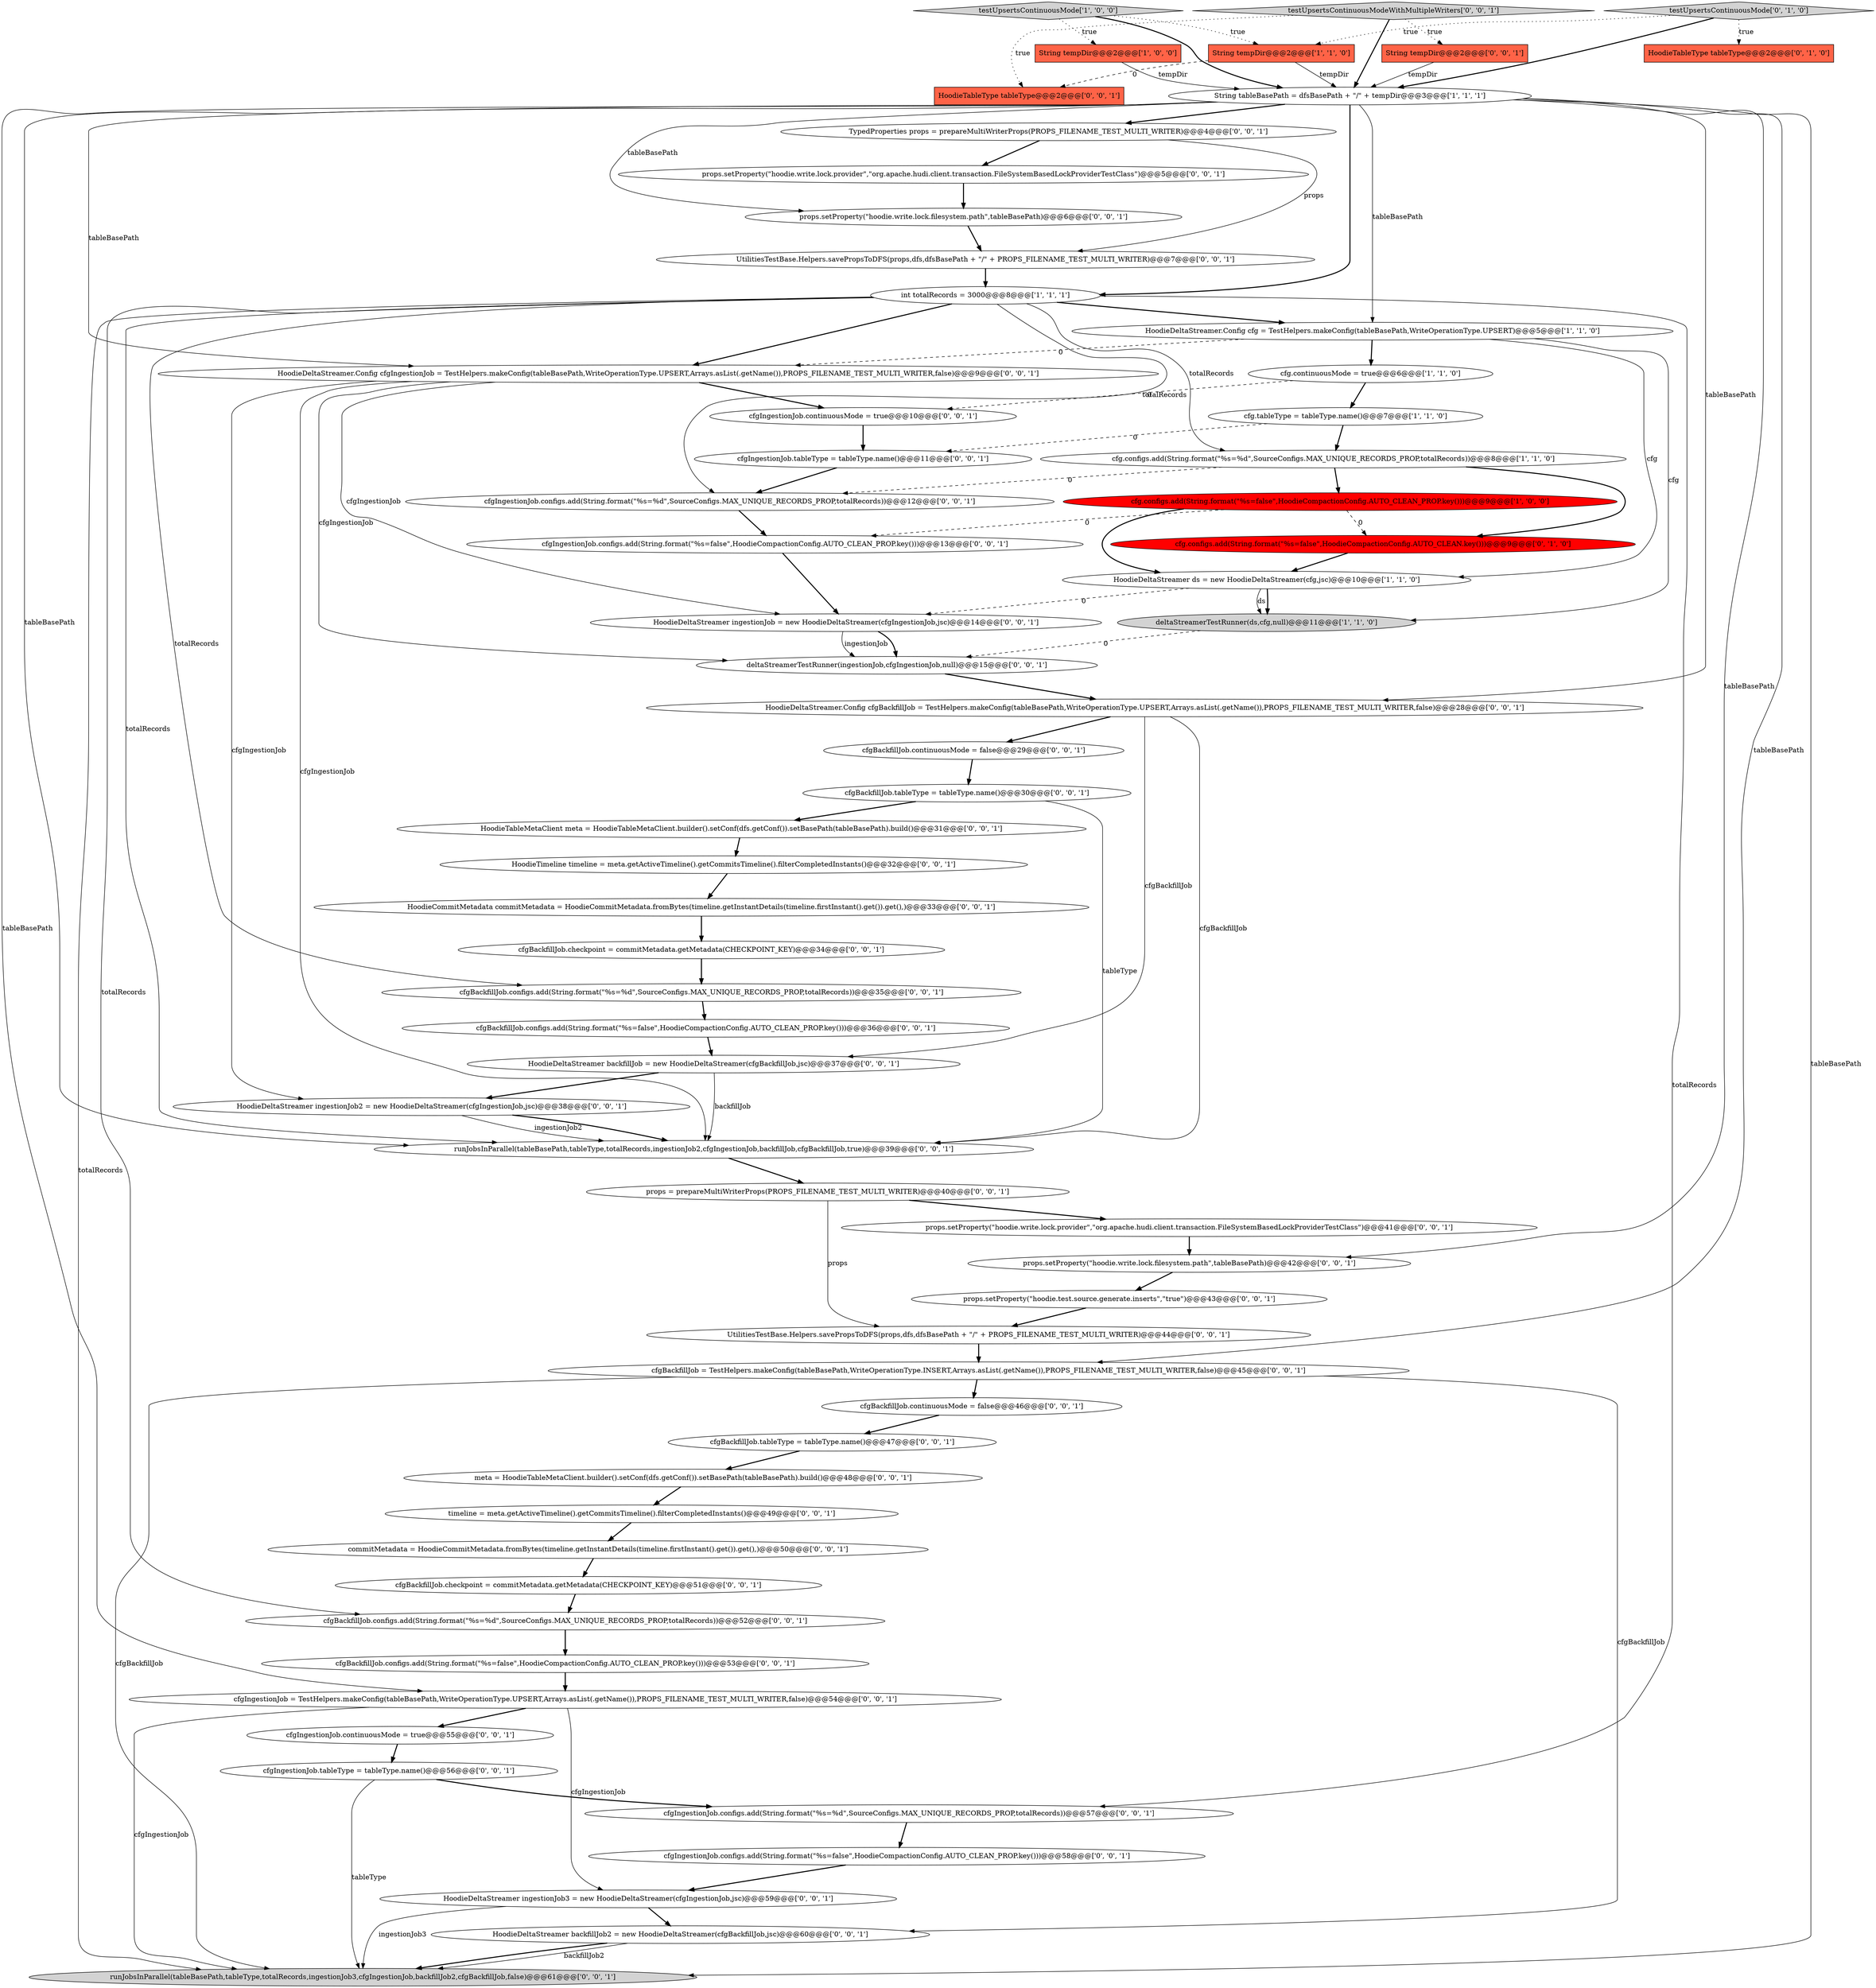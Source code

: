 digraph {
49 [style = filled, label = "cfgBackfillJob.continuousMode = false@@@29@@@['0', '0', '1']", fillcolor = white, shape = ellipse image = "AAA0AAABBB3BBB"];
50 [style = filled, label = "props.setProperty(\"hoodie.write.lock.provider\",\"org.apache.hudi.client.transaction.FileSystemBasedLockProviderTestClass\")@@@5@@@['0', '0', '1']", fillcolor = white, shape = ellipse image = "AAA0AAABBB3BBB"];
58 [style = filled, label = "cfgBackfillJob.configs.add(String.format(\"%s=false\",HoodieCompactionConfig.AUTO_CLEAN_PROP.key()))@@@36@@@['0', '0', '1']", fillcolor = white, shape = ellipse image = "AAA0AAABBB3BBB"];
52 [style = filled, label = "cfgBackfillJob.tableType = tableType.name()@@@47@@@['0', '0', '1']", fillcolor = white, shape = ellipse image = "AAA0AAABBB3BBB"];
53 [style = filled, label = "cfgBackfillJob.continuousMode = false@@@46@@@['0', '0', '1']", fillcolor = white, shape = ellipse image = "AAA0AAABBB3BBB"];
19 [style = filled, label = "UtilitiesTestBase.Helpers.savePropsToDFS(props,dfs,dfsBasePath + \"/\" + PROPS_FILENAME_TEST_MULTI_WRITER)@@@7@@@['0', '0', '1']", fillcolor = white, shape = ellipse image = "AAA0AAABBB3BBB"];
24 [style = filled, label = "cfgBackfillJob.checkpoint = commitMetadata.getMetadata(CHECKPOINT_KEY)@@@34@@@['0', '0', '1']", fillcolor = white, shape = ellipse image = "AAA0AAABBB3BBB"];
29 [style = filled, label = "HoodieDeltaStreamer.Config cfgIngestionJob = TestHelpers.makeConfig(tableBasePath,WriteOperationType.UPSERT,Arrays.asList(.getName()),PROPS_FILENAME_TEST_MULTI_WRITER,false)@@@9@@@['0', '0', '1']", fillcolor = white, shape = ellipse image = "AAA0AAABBB3BBB"];
2 [style = filled, label = "testUpsertsContinuousMode['1', '0', '0']", fillcolor = lightgray, shape = diamond image = "AAA0AAABBB1BBB"];
15 [style = filled, label = "cfgBackfillJob = TestHelpers.makeConfig(tableBasePath,WriteOperationType.INSERT,Arrays.asList(.getName()),PROPS_FILENAME_TEST_MULTI_WRITER,false)@@@45@@@['0', '0', '1']", fillcolor = white, shape = ellipse image = "AAA0AAABBB3BBB"];
45 [style = filled, label = "cfgIngestionJob.continuousMode = true@@@10@@@['0', '0', '1']", fillcolor = white, shape = ellipse image = "AAA0AAABBB3BBB"];
60 [style = filled, label = "props.setProperty(\"hoodie.test.source.generate.inserts\",\"true\")@@@43@@@['0', '0', '1']", fillcolor = white, shape = ellipse image = "AAA0AAABBB3BBB"];
5 [style = filled, label = "HoodieDeltaStreamer ds = new HoodieDeltaStreamer(cfg,jsc)@@@10@@@['1', '1', '0']", fillcolor = white, shape = ellipse image = "AAA0AAABBB1BBB"];
40 [style = filled, label = "cfgIngestionJob.tableType = tableType.name()@@@56@@@['0', '0', '1']", fillcolor = white, shape = ellipse image = "AAA0AAABBB3BBB"];
55 [style = filled, label = "props = prepareMultiWriterProps(PROPS_FILENAME_TEST_MULTI_WRITER)@@@40@@@['0', '0', '1']", fillcolor = white, shape = ellipse image = "AAA0AAABBB3BBB"];
32 [style = filled, label = "HoodieDeltaStreamer ingestionJob2 = new HoodieDeltaStreamer(cfgIngestionJob,jsc)@@@38@@@['0', '0', '1']", fillcolor = white, shape = ellipse image = "AAA0AAABBB3BBB"];
28 [style = filled, label = "UtilitiesTestBase.Helpers.savePropsToDFS(props,dfs,dfsBasePath + \"/\" + PROPS_FILENAME_TEST_MULTI_WRITER)@@@44@@@['0', '0', '1']", fillcolor = white, shape = ellipse image = "AAA0AAABBB3BBB"];
42 [style = filled, label = "meta = HoodieTableMetaClient.builder().setConf(dfs.getConf()).setBasePath(tableBasePath).build()@@@48@@@['0', '0', '1']", fillcolor = white, shape = ellipse image = "AAA0AAABBB3BBB"];
36 [style = filled, label = "props.setProperty(\"hoodie.write.lock.provider\",\"org.apache.hudi.client.transaction.FileSystemBasedLockProviderTestClass\")@@@41@@@['0', '0', '1']", fillcolor = white, shape = ellipse image = "AAA0AAABBB3BBB"];
13 [style = filled, label = "HoodieTableType tableType@@@2@@@['0', '1', '0']", fillcolor = tomato, shape = box image = "AAA0AAABBB2BBB"];
8 [style = filled, label = "String tempDir@@@2@@@['1', '0', '0']", fillcolor = tomato, shape = box image = "AAA0AAABBB1BBB"];
39 [style = filled, label = "HoodieDeltaStreamer ingestionJob = new HoodieDeltaStreamer(cfgIngestionJob,jsc)@@@14@@@['0', '0', '1']", fillcolor = white, shape = ellipse image = "AAA0AAABBB3BBB"];
21 [style = filled, label = "deltaStreamerTestRunner(ingestionJob,cfgIngestionJob,null)@@@15@@@['0', '0', '1']", fillcolor = white, shape = ellipse image = "AAA0AAABBB3BBB"];
10 [style = filled, label = "String tempDir@@@2@@@['1', '1', '0']", fillcolor = tomato, shape = box image = "AAA0AAABBB1BBB"];
7 [style = filled, label = "deltaStreamerTestRunner(ds,cfg,null)@@@11@@@['1', '1', '0']", fillcolor = lightgray, shape = ellipse image = "AAA0AAABBB1BBB"];
9 [style = filled, label = "int totalRecords = 3000@@@8@@@['1', '1', '1']", fillcolor = white, shape = ellipse image = "AAA0AAABBB1BBB"];
26 [style = filled, label = "String tempDir@@@2@@@['0', '0', '1']", fillcolor = tomato, shape = box image = "AAA0AAABBB3BBB"];
47 [style = filled, label = "TypedProperties props = prepareMultiWriterProps(PROPS_FILENAME_TEST_MULTI_WRITER)@@@4@@@['0', '0', '1']", fillcolor = white, shape = ellipse image = "AAA0AAABBB3BBB"];
37 [style = filled, label = "HoodieTableType tableType@@@2@@@['0', '0', '1']", fillcolor = tomato, shape = box image = "AAA0AAABBB3BBB"];
3 [style = filled, label = "String tableBasePath = dfsBasePath + \"/\" + tempDir@@@3@@@['1', '1', '1']", fillcolor = white, shape = ellipse image = "AAA0AAABBB1BBB"];
59 [style = filled, label = "timeline = meta.getActiveTimeline().getCommitsTimeline().filterCompletedInstants()@@@49@@@['0', '0', '1']", fillcolor = white, shape = ellipse image = "AAA0AAABBB3BBB"];
34 [style = filled, label = "cfgIngestionJob.configs.add(String.format(\"%s=%d\",SourceConfigs.MAX_UNIQUE_RECORDS_PROP,totalRecords))@@@12@@@['0', '0', '1']", fillcolor = white, shape = ellipse image = "AAA0AAABBB3BBB"];
23 [style = filled, label = "runJobsInParallel(tableBasePath,tableType,totalRecords,ingestionJob3,cfgIngestionJob,backfillJob2,cfgBackfillJob,false)@@@61@@@['0', '0', '1']", fillcolor = lightgray, shape = ellipse image = "AAA0AAABBB3BBB"];
41 [style = filled, label = "cfgIngestionJob.continuousMode = true@@@55@@@['0', '0', '1']", fillcolor = white, shape = ellipse image = "AAA0AAABBB3BBB"];
56 [style = filled, label = "testUpsertsContinuousModeWithMultipleWriters['0', '0', '1']", fillcolor = lightgray, shape = diamond image = "AAA0AAABBB3BBB"];
44 [style = filled, label = "HoodieDeltaStreamer backfillJob2 = new HoodieDeltaStreamer(cfgBackfillJob,jsc)@@@60@@@['0', '0', '1']", fillcolor = white, shape = ellipse image = "AAA0AAABBB3BBB"];
18 [style = filled, label = "cfgIngestionJob.configs.add(String.format(\"%s=%d\",SourceConfigs.MAX_UNIQUE_RECORDS_PROP,totalRecords))@@@57@@@['0', '0', '1']", fillcolor = white, shape = ellipse image = "AAA0AAABBB3BBB"];
54 [style = filled, label = "HoodieTableMetaClient meta = HoodieTableMetaClient.builder().setConf(dfs.getConf()).setBasePath(tableBasePath).build()@@@31@@@['0', '0', '1']", fillcolor = white, shape = ellipse image = "AAA0AAABBB3BBB"];
25 [style = filled, label = "props.setProperty(\"hoodie.write.lock.filesystem.path\",tableBasePath)@@@6@@@['0', '0', '1']", fillcolor = white, shape = ellipse image = "AAA0AAABBB3BBB"];
62 [style = filled, label = "cfgIngestionJob.configs.add(String.format(\"%s=false\",HoodieCompactionConfig.AUTO_CLEAN_PROP.key()))@@@58@@@['0', '0', '1']", fillcolor = white, shape = ellipse image = "AAA0AAABBB3BBB"];
17 [style = filled, label = "cfgBackfillJob.checkpoint = commitMetadata.getMetadata(CHECKPOINT_KEY)@@@51@@@['0', '0', '1']", fillcolor = white, shape = ellipse image = "AAA0AAABBB3BBB"];
11 [style = filled, label = "cfg.continuousMode = true@@@6@@@['1', '1', '0']", fillcolor = white, shape = ellipse image = "AAA0AAABBB1BBB"];
6 [style = filled, label = "cfg.tableType = tableType.name()@@@7@@@['1', '1', '0']", fillcolor = white, shape = ellipse image = "AAA0AAABBB1BBB"];
33 [style = filled, label = "commitMetadata = HoodieCommitMetadata.fromBytes(timeline.getInstantDetails(timeline.firstInstant().get()).get(),)@@@50@@@['0', '0', '1']", fillcolor = white, shape = ellipse image = "AAA0AAABBB3BBB"];
20 [style = filled, label = "HoodieDeltaStreamer backfillJob = new HoodieDeltaStreamer(cfgBackfillJob,jsc)@@@37@@@['0', '0', '1']", fillcolor = white, shape = ellipse image = "AAA0AAABBB3BBB"];
12 [style = filled, label = "cfg.configs.add(String.format(\"%s=false\",HoodieCompactionConfig.AUTO_CLEAN.key()))@@@9@@@['0', '1', '0']", fillcolor = red, shape = ellipse image = "AAA1AAABBB2BBB"];
46 [style = filled, label = "cfgIngestionJob = TestHelpers.makeConfig(tableBasePath,WriteOperationType.UPSERT,Arrays.asList(.getName()),PROPS_FILENAME_TEST_MULTI_WRITER,false)@@@54@@@['0', '0', '1']", fillcolor = white, shape = ellipse image = "AAA0AAABBB3BBB"];
43 [style = filled, label = "HoodieTimeline timeline = meta.getActiveTimeline().getCommitsTimeline().filterCompletedInstants()@@@32@@@['0', '0', '1']", fillcolor = white, shape = ellipse image = "AAA0AAABBB3BBB"];
51 [style = filled, label = "cfgIngestionJob.tableType = tableType.name()@@@11@@@['0', '0', '1']", fillcolor = white, shape = ellipse image = "AAA0AAABBB3BBB"];
0 [style = filled, label = "cfg.configs.add(String.format(\"%s=false\",HoodieCompactionConfig.AUTO_CLEAN_PROP.key()))@@@9@@@['1', '0', '0']", fillcolor = red, shape = ellipse image = "AAA1AAABBB1BBB"];
61 [style = filled, label = "cfgBackfillJob.configs.add(String.format(\"%s=%d\",SourceConfigs.MAX_UNIQUE_RECORDS_PROP,totalRecords))@@@35@@@['0', '0', '1']", fillcolor = white, shape = ellipse image = "AAA0AAABBB3BBB"];
27 [style = filled, label = "HoodieDeltaStreamer ingestionJob3 = new HoodieDeltaStreamer(cfgIngestionJob,jsc)@@@59@@@['0', '0', '1']", fillcolor = white, shape = ellipse image = "AAA0AAABBB3BBB"];
35 [style = filled, label = "cfgIngestionJob.configs.add(String.format(\"%s=false\",HoodieCompactionConfig.AUTO_CLEAN_PROP.key()))@@@13@@@['0', '0', '1']", fillcolor = white, shape = ellipse image = "AAA0AAABBB3BBB"];
38 [style = filled, label = "runJobsInParallel(tableBasePath,tableType,totalRecords,ingestionJob2,cfgIngestionJob,backfillJob,cfgBackfillJob,true)@@@39@@@['0', '0', '1']", fillcolor = white, shape = ellipse image = "AAA0AAABBB3BBB"];
48 [style = filled, label = "HoodieCommitMetadata commitMetadata = HoodieCommitMetadata.fromBytes(timeline.getInstantDetails(timeline.firstInstant().get()).get(),)@@@33@@@['0', '0', '1']", fillcolor = white, shape = ellipse image = "AAA0AAABBB3BBB"];
30 [style = filled, label = "props.setProperty(\"hoodie.write.lock.filesystem.path\",tableBasePath)@@@42@@@['0', '0', '1']", fillcolor = white, shape = ellipse image = "AAA0AAABBB3BBB"];
57 [style = filled, label = "cfgBackfillJob.configs.add(String.format(\"%s=false\",HoodieCompactionConfig.AUTO_CLEAN_PROP.key()))@@@53@@@['0', '0', '1']", fillcolor = white, shape = ellipse image = "AAA0AAABBB3BBB"];
16 [style = filled, label = "cfgBackfillJob.tableType = tableType.name()@@@30@@@['0', '0', '1']", fillcolor = white, shape = ellipse image = "AAA0AAABBB3BBB"];
22 [style = filled, label = "cfgBackfillJob.configs.add(String.format(\"%s=%d\",SourceConfigs.MAX_UNIQUE_RECORDS_PROP,totalRecords))@@@52@@@['0', '0', '1']", fillcolor = white, shape = ellipse image = "AAA0AAABBB3BBB"];
14 [style = filled, label = "testUpsertsContinuousMode['0', '1', '0']", fillcolor = lightgray, shape = diamond image = "AAA0AAABBB2BBB"];
31 [style = filled, label = "HoodieDeltaStreamer.Config cfgBackfillJob = TestHelpers.makeConfig(tableBasePath,WriteOperationType.UPSERT,Arrays.asList(.getName()),PROPS_FILENAME_TEST_MULTI_WRITER,false)@@@28@@@['0', '0', '1']", fillcolor = white, shape = ellipse image = "AAA0AAABBB3BBB"];
1 [style = filled, label = "HoodieDeltaStreamer.Config cfg = TestHelpers.makeConfig(tableBasePath,WriteOperationType.UPSERT)@@@5@@@['1', '1', '0']", fillcolor = white, shape = ellipse image = "AAA0AAABBB1BBB"];
4 [style = filled, label = "cfg.configs.add(String.format(\"%s=%d\",SourceConfigs.MAX_UNIQUE_RECORDS_PROP,totalRecords))@@@8@@@['1', '1', '0']", fillcolor = white, shape = ellipse image = "AAA0AAABBB1BBB"];
14->3 [style = bold, label=""];
47->19 [style = solid, label="props"];
55->28 [style = solid, label="props"];
55->36 [style = bold, label=""];
49->16 [style = bold, label=""];
12->5 [style = bold, label=""];
56->3 [style = bold, label=""];
27->44 [style = bold, label=""];
6->51 [style = dashed, label="0"];
3->1 [style = solid, label="tableBasePath"];
3->46 [style = solid, label="tableBasePath"];
62->27 [style = bold, label=""];
29->45 [style = bold, label=""];
10->3 [style = solid, label="tempDir"];
3->23 [style = solid, label="tableBasePath"];
29->39 [style = solid, label="cfgIngestionJob"];
9->61 [style = solid, label="totalRecords"];
44->23 [style = bold, label=""];
20->38 [style = solid, label="backfillJob"];
21->31 [style = bold, label=""];
58->20 [style = bold, label=""];
19->9 [style = bold, label=""];
22->57 [style = bold, label=""];
25->19 [style = bold, label=""];
3->38 [style = solid, label="tableBasePath"];
29->38 [style = solid, label="cfgIngestionJob"];
9->29 [style = bold, label=""];
48->24 [style = bold, label=""];
2->8 [style = dotted, label="true"];
38->55 [style = bold, label=""];
57->46 [style = bold, label=""];
2->10 [style = dotted, label="true"];
9->34 [style = solid, label="totalRecords"];
7->21 [style = dashed, label="0"];
46->23 [style = solid, label="cfgIngestionJob"];
53->52 [style = bold, label=""];
44->23 [style = solid, label="backfillJob2"];
3->30 [style = solid, label="tableBasePath"];
5->39 [style = dashed, label="0"];
0->12 [style = dashed, label="0"];
46->41 [style = bold, label=""];
1->11 [style = bold, label=""];
4->0 [style = bold, label=""];
9->22 [style = solid, label="totalRecords"];
6->4 [style = bold, label=""];
36->30 [style = bold, label=""];
3->15 [style = solid, label="tableBasePath"];
52->42 [style = bold, label=""];
3->25 [style = solid, label="tableBasePath"];
4->34 [style = dashed, label="0"];
5->7 [style = bold, label=""];
27->23 [style = solid, label="ingestionJob3"];
34->35 [style = bold, label=""];
0->35 [style = dashed, label="0"];
9->1 [style = bold, label=""];
9->4 [style = solid, label="totalRecords"];
46->27 [style = solid, label="cfgIngestionJob"];
24->61 [style = bold, label=""];
16->38 [style = solid, label="tableType"];
3->29 [style = solid, label="tableBasePath"];
11->45 [style = dashed, label="0"];
26->3 [style = solid, label="tempDir"];
45->51 [style = bold, label=""];
54->43 [style = bold, label=""];
9->38 [style = solid, label="totalRecords"];
2->3 [style = bold, label=""];
35->39 [style = bold, label=""];
31->20 [style = solid, label="cfgBackfillJob"];
15->53 [style = bold, label=""];
3->47 [style = bold, label=""];
31->49 [style = bold, label=""];
56->26 [style = dotted, label="true"];
8->3 [style = solid, label="tempDir"];
47->50 [style = bold, label=""];
40->23 [style = solid, label="tableType"];
16->54 [style = bold, label=""];
3->9 [style = bold, label=""];
39->21 [style = bold, label=""];
39->21 [style = solid, label="ingestionJob"];
41->40 [style = bold, label=""];
15->44 [style = solid, label="cfgBackfillJob"];
60->28 [style = bold, label=""];
32->38 [style = solid, label="ingestionJob2"];
1->7 [style = solid, label="cfg"];
4->12 [style = bold, label=""];
59->33 [style = bold, label=""];
42->59 [style = bold, label=""];
0->5 [style = bold, label=""];
33->17 [style = bold, label=""];
28->15 [style = bold, label=""];
1->5 [style = solid, label="cfg"];
11->6 [style = bold, label=""];
29->32 [style = solid, label="cfgIngestionJob"];
43->48 [style = bold, label=""];
1->29 [style = dashed, label="0"];
20->32 [style = bold, label=""];
40->18 [style = bold, label=""];
9->18 [style = solid, label="totalRecords"];
61->58 [style = bold, label=""];
3->31 [style = solid, label="tableBasePath"];
17->22 [style = bold, label=""];
56->37 [style = dotted, label="true"];
14->10 [style = dotted, label="true"];
14->13 [style = dotted, label="true"];
50->25 [style = bold, label=""];
32->38 [style = bold, label=""];
31->38 [style = solid, label="cfgBackfillJob"];
18->62 [style = bold, label=""];
5->7 [style = solid, label="ds"];
10->37 [style = dashed, label="0"];
9->23 [style = solid, label="totalRecords"];
51->34 [style = bold, label=""];
29->21 [style = solid, label="cfgIngestionJob"];
15->23 [style = solid, label="cfgBackfillJob"];
30->60 [style = bold, label=""];
}
